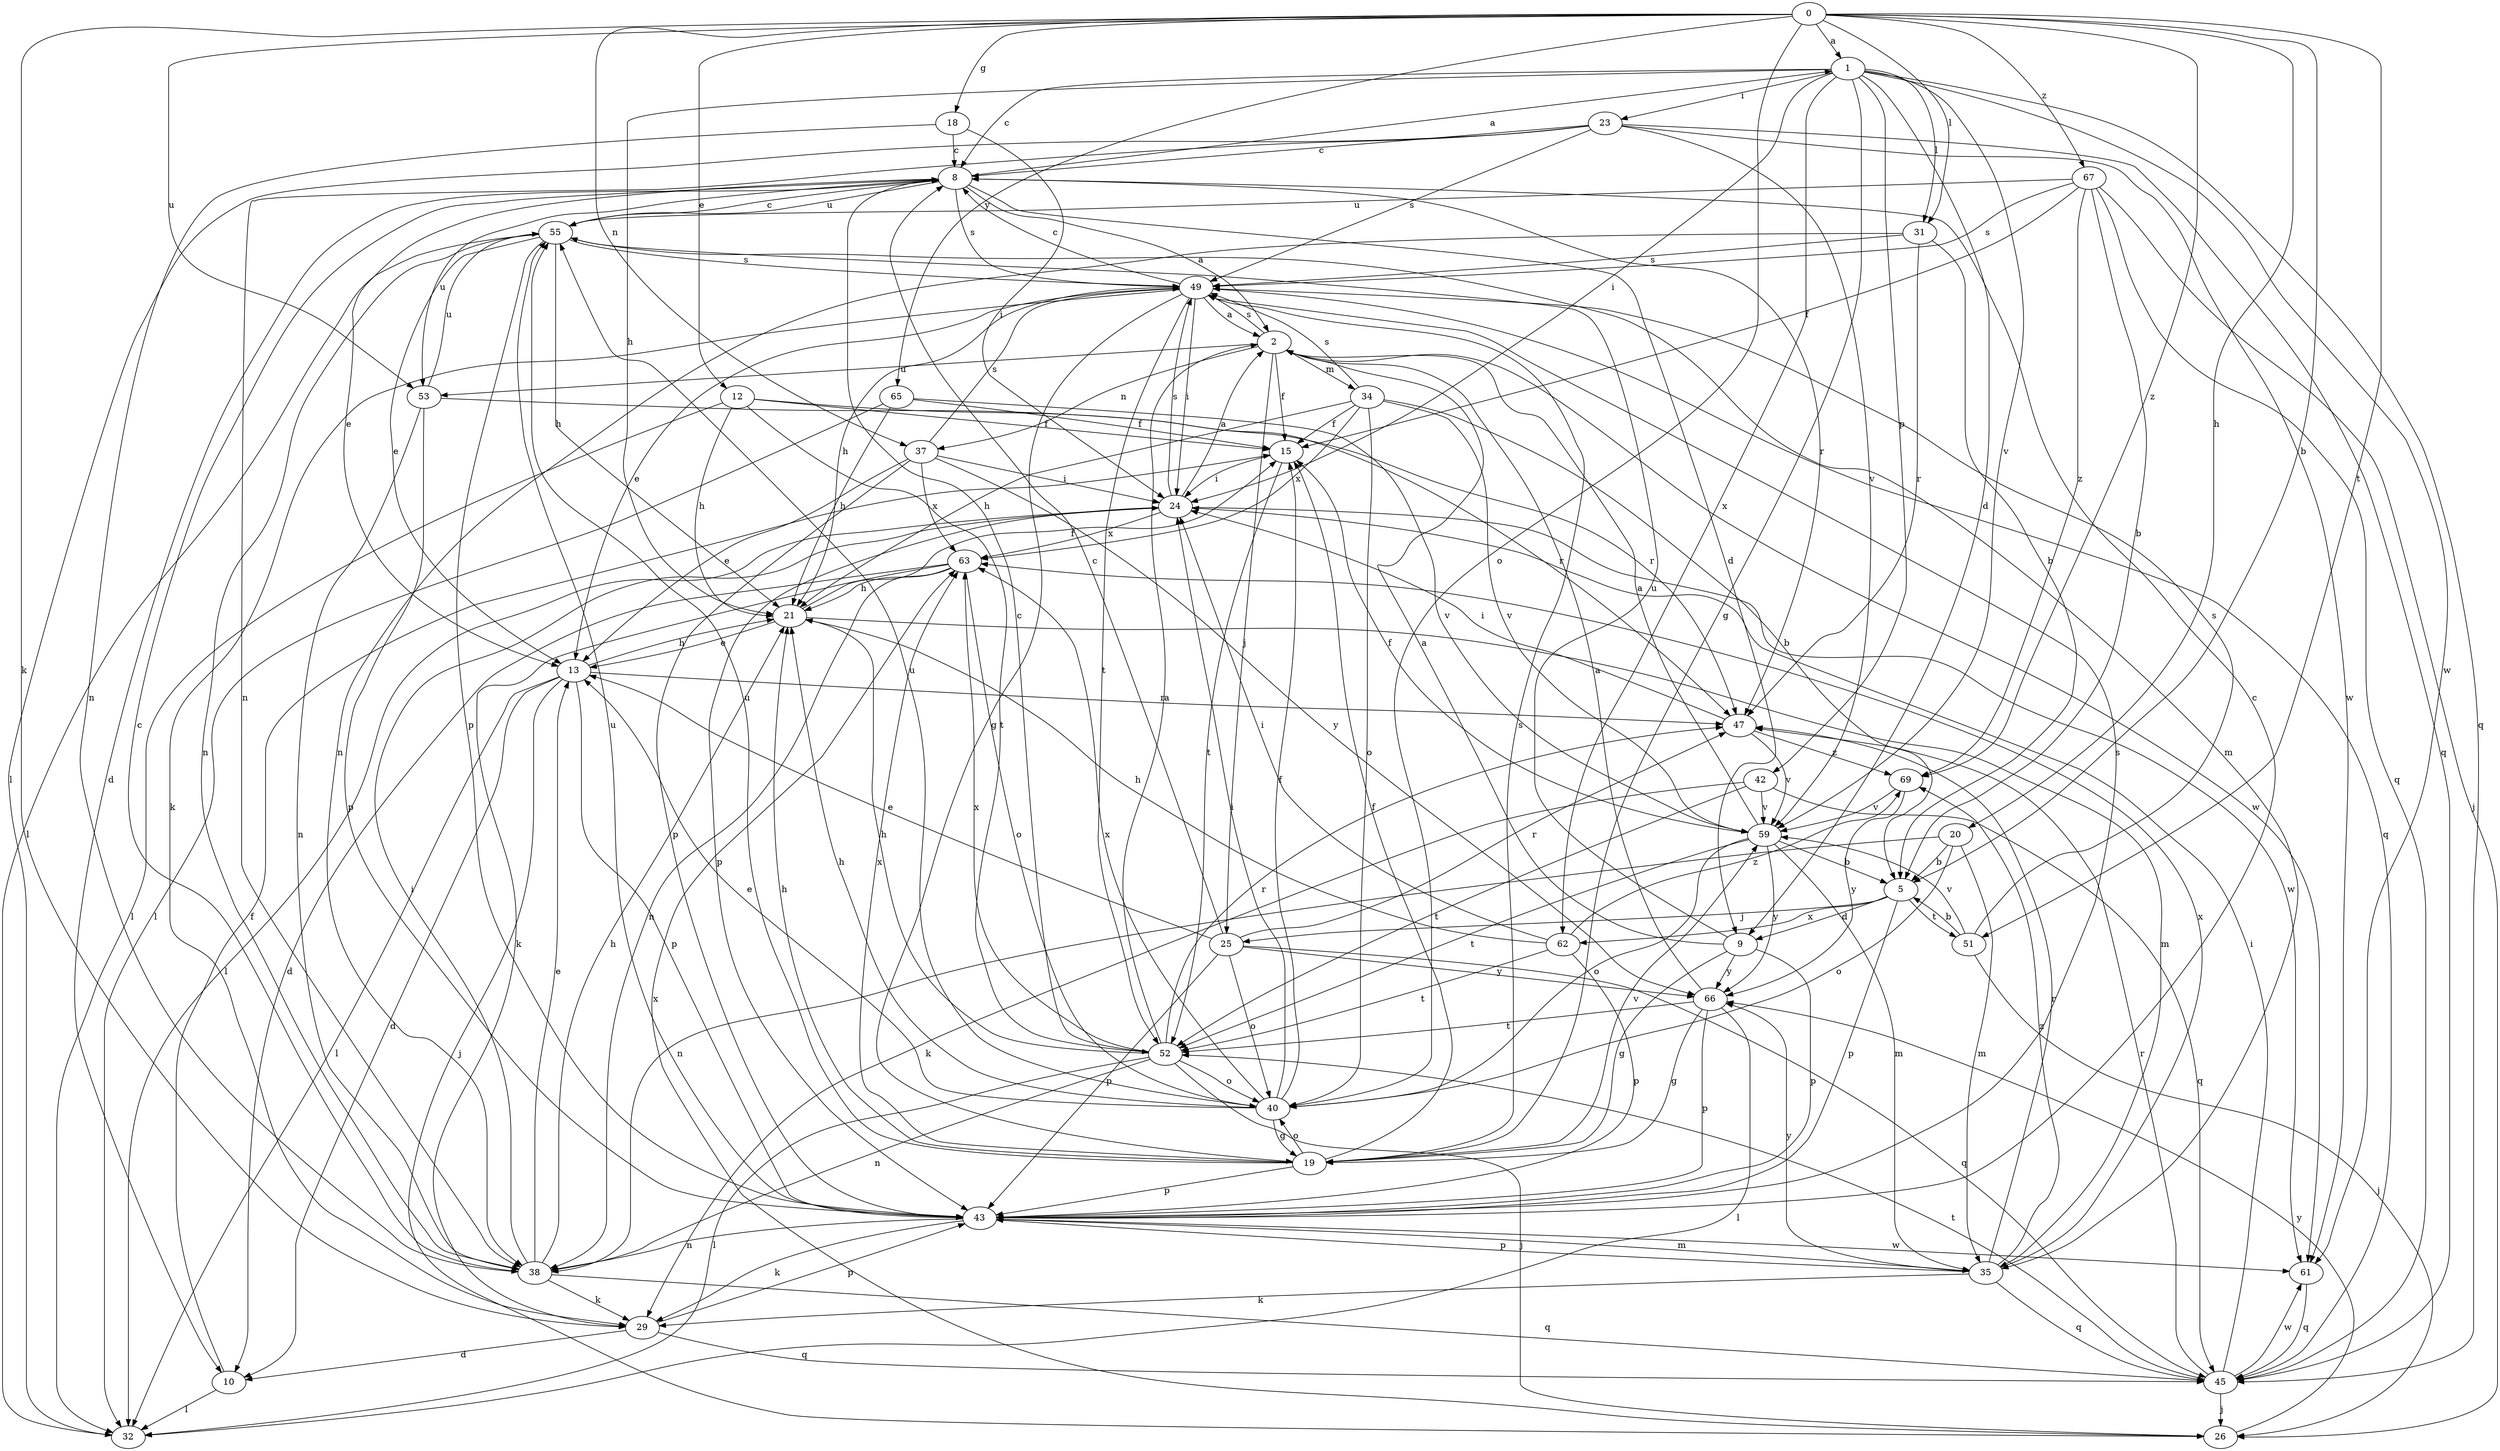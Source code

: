 strict digraph  {
0;
1;
2;
5;
8;
9;
10;
12;
13;
15;
18;
19;
20;
21;
23;
24;
25;
26;
29;
31;
32;
34;
35;
37;
38;
40;
42;
43;
45;
47;
49;
51;
52;
53;
55;
59;
61;
62;
63;
65;
66;
67;
69;
0 -> 1  [label=a];
0 -> 5  [label=b];
0 -> 12  [label=e];
0 -> 18  [label=g];
0 -> 20  [label=h];
0 -> 29  [label=k];
0 -> 31  [label=l];
0 -> 37  [label=n];
0 -> 40  [label=o];
0 -> 51  [label=t];
0 -> 53  [label=u];
0 -> 65  [label=y];
0 -> 67  [label=z];
0 -> 69  [label=z];
1 -> 8  [label=c];
1 -> 9  [label=d];
1 -> 19  [label=g];
1 -> 21  [label=h];
1 -> 23  [label=i];
1 -> 24  [label=i];
1 -> 31  [label=l];
1 -> 42  [label=p];
1 -> 45  [label=q];
1 -> 59  [label=v];
1 -> 61  [label=w];
1 -> 62  [label=x];
2 -> 15  [label=f];
2 -> 25  [label=j];
2 -> 34  [label=m];
2 -> 37  [label=n];
2 -> 49  [label=s];
2 -> 53  [label=u];
2 -> 61  [label=w];
5 -> 9  [label=d];
5 -> 25  [label=j];
5 -> 43  [label=p];
5 -> 51  [label=t];
5 -> 62  [label=x];
8 -> 1  [label=a];
8 -> 2  [label=a];
8 -> 9  [label=d];
8 -> 10  [label=d];
8 -> 13  [label=e];
8 -> 47  [label=r];
8 -> 49  [label=s];
8 -> 53  [label=u];
8 -> 55  [label=u];
9 -> 2  [label=a];
9 -> 19  [label=g];
9 -> 43  [label=p];
9 -> 55  [label=u];
9 -> 66  [label=y];
10 -> 15  [label=f];
10 -> 32  [label=l];
12 -> 15  [label=f];
12 -> 21  [label=h];
12 -> 32  [label=l];
12 -> 47  [label=r];
12 -> 52  [label=t];
13 -> 10  [label=d];
13 -> 21  [label=h];
13 -> 26  [label=j];
13 -> 32  [label=l];
13 -> 43  [label=p];
13 -> 47  [label=r];
15 -> 24  [label=i];
15 -> 52  [label=t];
18 -> 8  [label=c];
18 -> 24  [label=i];
18 -> 38  [label=n];
19 -> 15  [label=f];
19 -> 21  [label=h];
19 -> 40  [label=o];
19 -> 43  [label=p];
19 -> 49  [label=s];
19 -> 55  [label=u];
19 -> 59  [label=v];
19 -> 63  [label=x];
20 -> 5  [label=b];
20 -> 35  [label=m];
20 -> 38  [label=n];
20 -> 40  [label=o];
21 -> 13  [label=e];
21 -> 15  [label=f];
21 -> 35  [label=m];
23 -> 8  [label=c];
23 -> 32  [label=l];
23 -> 38  [label=n];
23 -> 45  [label=q];
23 -> 49  [label=s];
23 -> 59  [label=v];
23 -> 61  [label=w];
24 -> 2  [label=a];
24 -> 32  [label=l];
24 -> 43  [label=p];
24 -> 49  [label=s];
24 -> 61  [label=w];
24 -> 63  [label=x];
25 -> 8  [label=c];
25 -> 13  [label=e];
25 -> 40  [label=o];
25 -> 43  [label=p];
25 -> 45  [label=q];
25 -> 47  [label=r];
25 -> 66  [label=y];
26 -> 63  [label=x];
26 -> 66  [label=y];
29 -> 10  [label=d];
29 -> 43  [label=p];
29 -> 45  [label=q];
31 -> 5  [label=b];
31 -> 38  [label=n];
31 -> 47  [label=r];
31 -> 49  [label=s];
34 -> 5  [label=b];
34 -> 15  [label=f];
34 -> 21  [label=h];
34 -> 40  [label=o];
34 -> 49  [label=s];
34 -> 59  [label=v];
34 -> 63  [label=x];
35 -> 29  [label=k];
35 -> 43  [label=p];
35 -> 45  [label=q];
35 -> 47  [label=r];
35 -> 63  [label=x];
35 -> 66  [label=y];
35 -> 69  [label=z];
37 -> 13  [label=e];
37 -> 24  [label=i];
37 -> 43  [label=p];
37 -> 49  [label=s];
37 -> 63  [label=x];
37 -> 66  [label=y];
38 -> 8  [label=c];
38 -> 13  [label=e];
38 -> 21  [label=h];
38 -> 24  [label=i];
38 -> 29  [label=k];
38 -> 45  [label=q];
40 -> 13  [label=e];
40 -> 15  [label=f];
40 -> 19  [label=g];
40 -> 21  [label=h];
40 -> 24  [label=i];
40 -> 55  [label=u];
40 -> 63  [label=x];
42 -> 29  [label=k];
42 -> 45  [label=q];
42 -> 52  [label=t];
42 -> 59  [label=v];
43 -> 8  [label=c];
43 -> 29  [label=k];
43 -> 35  [label=m];
43 -> 38  [label=n];
43 -> 49  [label=s];
43 -> 55  [label=u];
43 -> 61  [label=w];
45 -> 24  [label=i];
45 -> 26  [label=j];
45 -> 47  [label=r];
45 -> 52  [label=t];
45 -> 61  [label=w];
47 -> 24  [label=i];
47 -> 59  [label=v];
47 -> 69  [label=z];
49 -> 2  [label=a];
49 -> 8  [label=c];
49 -> 13  [label=e];
49 -> 19  [label=g];
49 -> 21  [label=h];
49 -> 24  [label=i];
49 -> 29  [label=k];
49 -> 45  [label=q];
49 -> 52  [label=t];
51 -> 5  [label=b];
51 -> 26  [label=j];
51 -> 49  [label=s];
51 -> 59  [label=v];
52 -> 2  [label=a];
52 -> 8  [label=c];
52 -> 21  [label=h];
52 -> 26  [label=j];
52 -> 32  [label=l];
52 -> 38  [label=n];
52 -> 40  [label=o];
52 -> 47  [label=r];
52 -> 63  [label=x];
53 -> 38  [label=n];
53 -> 43  [label=p];
53 -> 47  [label=r];
53 -> 55  [label=u];
55 -> 8  [label=c];
55 -> 13  [label=e];
55 -> 21  [label=h];
55 -> 32  [label=l];
55 -> 35  [label=m];
55 -> 38  [label=n];
55 -> 43  [label=p];
55 -> 49  [label=s];
59 -> 2  [label=a];
59 -> 5  [label=b];
59 -> 15  [label=f];
59 -> 35  [label=m];
59 -> 40  [label=o];
59 -> 52  [label=t];
59 -> 66  [label=y];
61 -> 45  [label=q];
62 -> 21  [label=h];
62 -> 24  [label=i];
62 -> 43  [label=p];
62 -> 52  [label=t];
62 -> 69  [label=z];
63 -> 10  [label=d];
63 -> 21  [label=h];
63 -> 29  [label=k];
63 -> 38  [label=n];
63 -> 40  [label=o];
65 -> 15  [label=f];
65 -> 21  [label=h];
65 -> 32  [label=l];
65 -> 59  [label=v];
66 -> 2  [label=a];
66 -> 19  [label=g];
66 -> 32  [label=l];
66 -> 43  [label=p];
66 -> 52  [label=t];
67 -> 5  [label=b];
67 -> 15  [label=f];
67 -> 26  [label=j];
67 -> 45  [label=q];
67 -> 49  [label=s];
67 -> 55  [label=u];
67 -> 69  [label=z];
69 -> 59  [label=v];
69 -> 66  [label=y];
}

